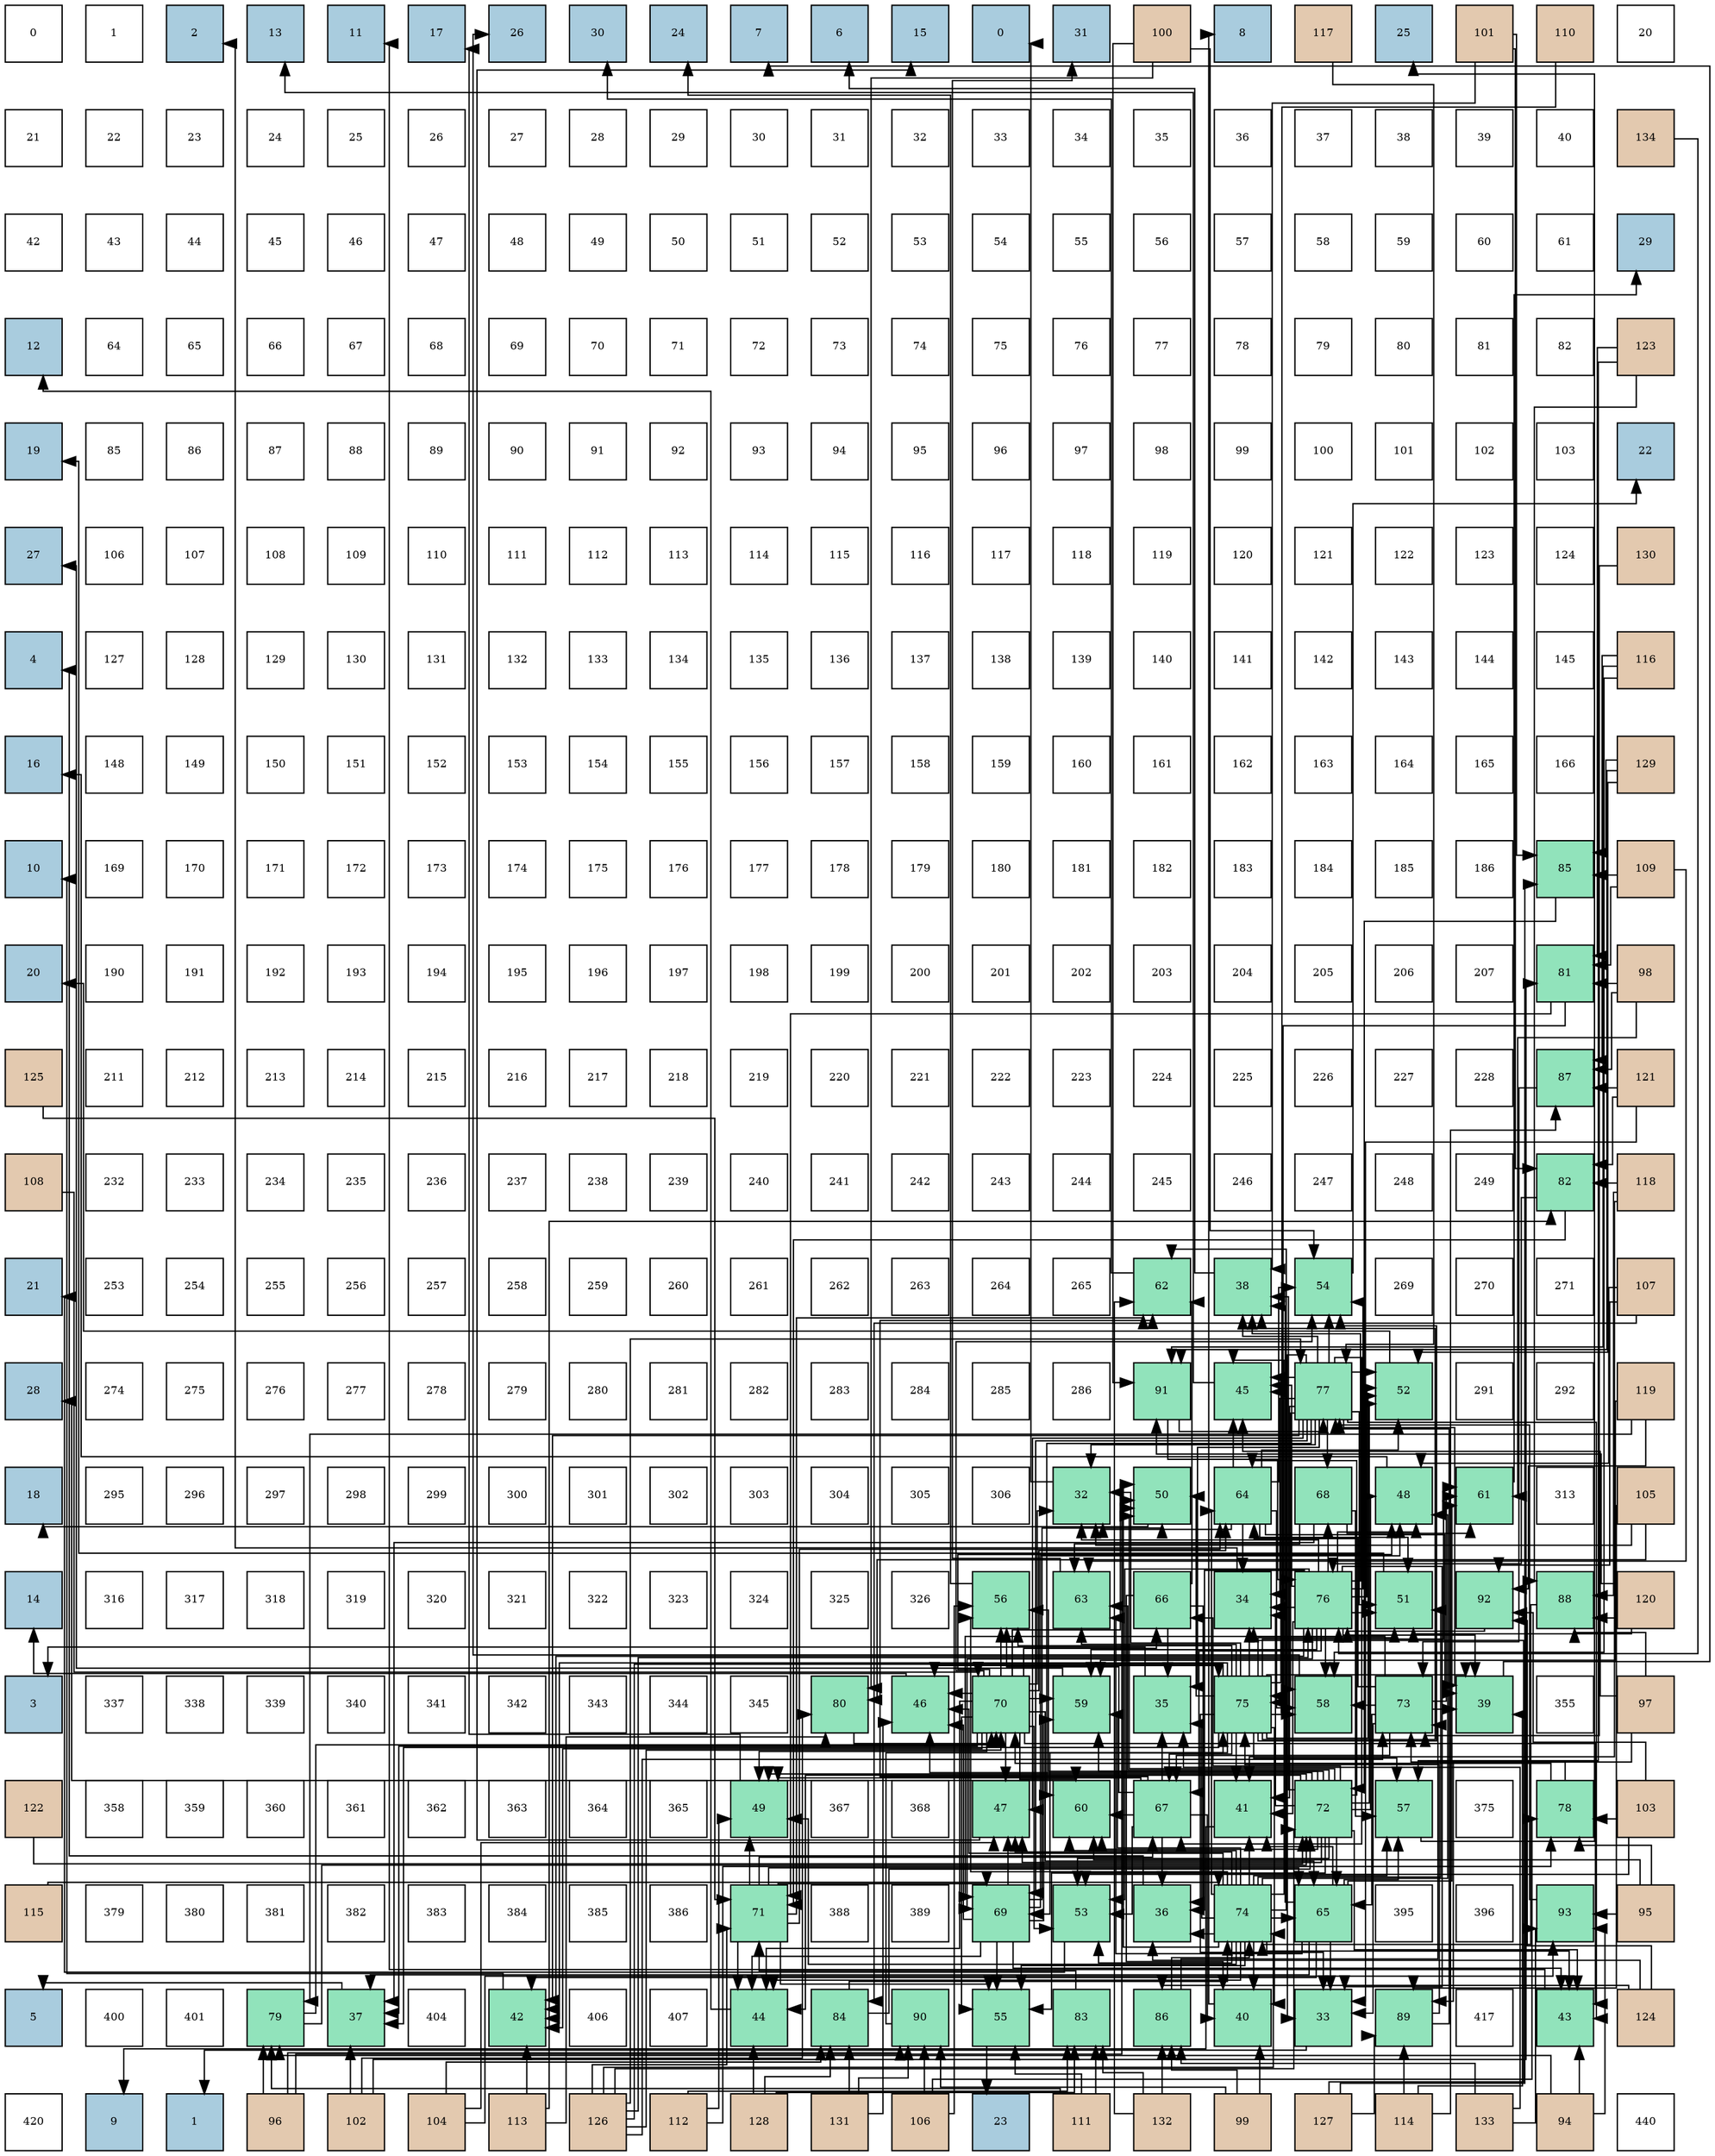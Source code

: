 digraph layout{
 rankdir=TB;
 splines=ortho;
 node [style=filled shape=square fixedsize=true width=0.6];
0[label="0", fontsize=8, fillcolor="#ffffff"];
1[label="1", fontsize=8, fillcolor="#ffffff"];
2[label="2", fontsize=8, fillcolor="#a9ccde"];
3[label="13", fontsize=8, fillcolor="#a9ccde"];
4[label="11", fontsize=8, fillcolor="#a9ccde"];
5[label="17", fontsize=8, fillcolor="#a9ccde"];
6[label="26", fontsize=8, fillcolor="#a9ccde"];
7[label="30", fontsize=8, fillcolor="#a9ccde"];
8[label="24", fontsize=8, fillcolor="#a9ccde"];
9[label="7", fontsize=8, fillcolor="#a9ccde"];
10[label="6", fontsize=8, fillcolor="#a9ccde"];
11[label="15", fontsize=8, fillcolor="#a9ccde"];
12[label="0", fontsize=8, fillcolor="#a9ccde"];
13[label="31", fontsize=8, fillcolor="#a9ccde"];
14[label="100", fontsize=8, fillcolor="#e3c9af"];
15[label="8", fontsize=8, fillcolor="#a9ccde"];
16[label="117", fontsize=8, fillcolor="#e3c9af"];
17[label="25", fontsize=8, fillcolor="#a9ccde"];
18[label="101", fontsize=8, fillcolor="#e3c9af"];
19[label="110", fontsize=8, fillcolor="#e3c9af"];
20[label="20", fontsize=8, fillcolor="#ffffff"];
21[label="21", fontsize=8, fillcolor="#ffffff"];
22[label="22", fontsize=8, fillcolor="#ffffff"];
23[label="23", fontsize=8, fillcolor="#ffffff"];
24[label="24", fontsize=8, fillcolor="#ffffff"];
25[label="25", fontsize=8, fillcolor="#ffffff"];
26[label="26", fontsize=8, fillcolor="#ffffff"];
27[label="27", fontsize=8, fillcolor="#ffffff"];
28[label="28", fontsize=8, fillcolor="#ffffff"];
29[label="29", fontsize=8, fillcolor="#ffffff"];
30[label="30", fontsize=8, fillcolor="#ffffff"];
31[label="31", fontsize=8, fillcolor="#ffffff"];
32[label="32", fontsize=8, fillcolor="#ffffff"];
33[label="33", fontsize=8, fillcolor="#ffffff"];
34[label="34", fontsize=8, fillcolor="#ffffff"];
35[label="35", fontsize=8, fillcolor="#ffffff"];
36[label="36", fontsize=8, fillcolor="#ffffff"];
37[label="37", fontsize=8, fillcolor="#ffffff"];
38[label="38", fontsize=8, fillcolor="#ffffff"];
39[label="39", fontsize=8, fillcolor="#ffffff"];
40[label="40", fontsize=8, fillcolor="#ffffff"];
41[label="134", fontsize=8, fillcolor="#e3c9af"];
42[label="42", fontsize=8, fillcolor="#ffffff"];
43[label="43", fontsize=8, fillcolor="#ffffff"];
44[label="44", fontsize=8, fillcolor="#ffffff"];
45[label="45", fontsize=8, fillcolor="#ffffff"];
46[label="46", fontsize=8, fillcolor="#ffffff"];
47[label="47", fontsize=8, fillcolor="#ffffff"];
48[label="48", fontsize=8, fillcolor="#ffffff"];
49[label="49", fontsize=8, fillcolor="#ffffff"];
50[label="50", fontsize=8, fillcolor="#ffffff"];
51[label="51", fontsize=8, fillcolor="#ffffff"];
52[label="52", fontsize=8, fillcolor="#ffffff"];
53[label="53", fontsize=8, fillcolor="#ffffff"];
54[label="54", fontsize=8, fillcolor="#ffffff"];
55[label="55", fontsize=8, fillcolor="#ffffff"];
56[label="56", fontsize=8, fillcolor="#ffffff"];
57[label="57", fontsize=8, fillcolor="#ffffff"];
58[label="58", fontsize=8, fillcolor="#ffffff"];
59[label="59", fontsize=8, fillcolor="#ffffff"];
60[label="60", fontsize=8, fillcolor="#ffffff"];
61[label="61", fontsize=8, fillcolor="#ffffff"];
62[label="29", fontsize=8, fillcolor="#a9ccde"];
63[label="12", fontsize=8, fillcolor="#a9ccde"];
64[label="64", fontsize=8, fillcolor="#ffffff"];
65[label="65", fontsize=8, fillcolor="#ffffff"];
66[label="66", fontsize=8, fillcolor="#ffffff"];
67[label="67", fontsize=8, fillcolor="#ffffff"];
68[label="68", fontsize=8, fillcolor="#ffffff"];
69[label="69", fontsize=8, fillcolor="#ffffff"];
70[label="70", fontsize=8, fillcolor="#ffffff"];
71[label="71", fontsize=8, fillcolor="#ffffff"];
72[label="72", fontsize=8, fillcolor="#ffffff"];
73[label="73", fontsize=8, fillcolor="#ffffff"];
74[label="74", fontsize=8, fillcolor="#ffffff"];
75[label="75", fontsize=8, fillcolor="#ffffff"];
76[label="76", fontsize=8, fillcolor="#ffffff"];
77[label="77", fontsize=8, fillcolor="#ffffff"];
78[label="78", fontsize=8, fillcolor="#ffffff"];
79[label="79", fontsize=8, fillcolor="#ffffff"];
80[label="80", fontsize=8, fillcolor="#ffffff"];
81[label="81", fontsize=8, fillcolor="#ffffff"];
82[label="82", fontsize=8, fillcolor="#ffffff"];
83[label="123", fontsize=8, fillcolor="#e3c9af"];
84[label="19", fontsize=8, fillcolor="#a9ccde"];
85[label="85", fontsize=8, fillcolor="#ffffff"];
86[label="86", fontsize=8, fillcolor="#ffffff"];
87[label="87", fontsize=8, fillcolor="#ffffff"];
88[label="88", fontsize=8, fillcolor="#ffffff"];
89[label="89", fontsize=8, fillcolor="#ffffff"];
90[label="90", fontsize=8, fillcolor="#ffffff"];
91[label="91", fontsize=8, fillcolor="#ffffff"];
92[label="92", fontsize=8, fillcolor="#ffffff"];
93[label="93", fontsize=8, fillcolor="#ffffff"];
94[label="94", fontsize=8, fillcolor="#ffffff"];
95[label="95", fontsize=8, fillcolor="#ffffff"];
96[label="96", fontsize=8, fillcolor="#ffffff"];
97[label="97", fontsize=8, fillcolor="#ffffff"];
98[label="98", fontsize=8, fillcolor="#ffffff"];
99[label="99", fontsize=8, fillcolor="#ffffff"];
100[label="100", fontsize=8, fillcolor="#ffffff"];
101[label="101", fontsize=8, fillcolor="#ffffff"];
102[label="102", fontsize=8, fillcolor="#ffffff"];
103[label="103", fontsize=8, fillcolor="#ffffff"];
104[label="22", fontsize=8, fillcolor="#a9ccde"];
105[label="27", fontsize=8, fillcolor="#a9ccde"];
106[label="106", fontsize=8, fillcolor="#ffffff"];
107[label="107", fontsize=8, fillcolor="#ffffff"];
108[label="108", fontsize=8, fillcolor="#ffffff"];
109[label="109", fontsize=8, fillcolor="#ffffff"];
110[label="110", fontsize=8, fillcolor="#ffffff"];
111[label="111", fontsize=8, fillcolor="#ffffff"];
112[label="112", fontsize=8, fillcolor="#ffffff"];
113[label="113", fontsize=8, fillcolor="#ffffff"];
114[label="114", fontsize=8, fillcolor="#ffffff"];
115[label="115", fontsize=8, fillcolor="#ffffff"];
116[label="116", fontsize=8, fillcolor="#ffffff"];
117[label="117", fontsize=8, fillcolor="#ffffff"];
118[label="118", fontsize=8, fillcolor="#ffffff"];
119[label="119", fontsize=8, fillcolor="#ffffff"];
120[label="120", fontsize=8, fillcolor="#ffffff"];
121[label="121", fontsize=8, fillcolor="#ffffff"];
122[label="122", fontsize=8, fillcolor="#ffffff"];
123[label="123", fontsize=8, fillcolor="#ffffff"];
124[label="124", fontsize=8, fillcolor="#ffffff"];
125[label="130", fontsize=8, fillcolor="#e3c9af"];
126[label="4", fontsize=8, fillcolor="#a9ccde"];
127[label="127", fontsize=8, fillcolor="#ffffff"];
128[label="128", fontsize=8, fillcolor="#ffffff"];
129[label="129", fontsize=8, fillcolor="#ffffff"];
130[label="130", fontsize=8, fillcolor="#ffffff"];
131[label="131", fontsize=8, fillcolor="#ffffff"];
132[label="132", fontsize=8, fillcolor="#ffffff"];
133[label="133", fontsize=8, fillcolor="#ffffff"];
134[label="134", fontsize=8, fillcolor="#ffffff"];
135[label="135", fontsize=8, fillcolor="#ffffff"];
136[label="136", fontsize=8, fillcolor="#ffffff"];
137[label="137", fontsize=8, fillcolor="#ffffff"];
138[label="138", fontsize=8, fillcolor="#ffffff"];
139[label="139", fontsize=8, fillcolor="#ffffff"];
140[label="140", fontsize=8, fillcolor="#ffffff"];
141[label="141", fontsize=8, fillcolor="#ffffff"];
142[label="142", fontsize=8, fillcolor="#ffffff"];
143[label="143", fontsize=8, fillcolor="#ffffff"];
144[label="144", fontsize=8, fillcolor="#ffffff"];
145[label="145", fontsize=8, fillcolor="#ffffff"];
146[label="116", fontsize=8, fillcolor="#e3c9af"];
147[label="16", fontsize=8, fillcolor="#a9ccde"];
148[label="148", fontsize=8, fillcolor="#ffffff"];
149[label="149", fontsize=8, fillcolor="#ffffff"];
150[label="150", fontsize=8, fillcolor="#ffffff"];
151[label="151", fontsize=8, fillcolor="#ffffff"];
152[label="152", fontsize=8, fillcolor="#ffffff"];
153[label="153", fontsize=8, fillcolor="#ffffff"];
154[label="154", fontsize=8, fillcolor="#ffffff"];
155[label="155", fontsize=8, fillcolor="#ffffff"];
156[label="156", fontsize=8, fillcolor="#ffffff"];
157[label="157", fontsize=8, fillcolor="#ffffff"];
158[label="158", fontsize=8, fillcolor="#ffffff"];
159[label="159", fontsize=8, fillcolor="#ffffff"];
160[label="160", fontsize=8, fillcolor="#ffffff"];
161[label="161", fontsize=8, fillcolor="#ffffff"];
162[label="162", fontsize=8, fillcolor="#ffffff"];
163[label="163", fontsize=8, fillcolor="#ffffff"];
164[label="164", fontsize=8, fillcolor="#ffffff"];
165[label="165", fontsize=8, fillcolor="#ffffff"];
166[label="166", fontsize=8, fillcolor="#ffffff"];
167[label="129", fontsize=8, fillcolor="#e3c9af"];
168[label="10", fontsize=8, fillcolor="#a9ccde"];
169[label="169", fontsize=8, fillcolor="#ffffff"];
170[label="170", fontsize=8, fillcolor="#ffffff"];
171[label="171", fontsize=8, fillcolor="#ffffff"];
172[label="172", fontsize=8, fillcolor="#ffffff"];
173[label="173", fontsize=8, fillcolor="#ffffff"];
174[label="174", fontsize=8, fillcolor="#ffffff"];
175[label="175", fontsize=8, fillcolor="#ffffff"];
176[label="176", fontsize=8, fillcolor="#ffffff"];
177[label="177", fontsize=8, fillcolor="#ffffff"];
178[label="178", fontsize=8, fillcolor="#ffffff"];
179[label="179", fontsize=8, fillcolor="#ffffff"];
180[label="180", fontsize=8, fillcolor="#ffffff"];
181[label="181", fontsize=8, fillcolor="#ffffff"];
182[label="182", fontsize=8, fillcolor="#ffffff"];
183[label="183", fontsize=8, fillcolor="#ffffff"];
184[label="184", fontsize=8, fillcolor="#ffffff"];
185[label="185", fontsize=8, fillcolor="#ffffff"];
186[label="186", fontsize=8, fillcolor="#ffffff"];
187[label="85", fontsize=8, fillcolor="#91e3bb"];
188[label="109", fontsize=8, fillcolor="#e3c9af"];
189[label="20", fontsize=8, fillcolor="#a9ccde"];
190[label="190", fontsize=8, fillcolor="#ffffff"];
191[label="191", fontsize=8, fillcolor="#ffffff"];
192[label="192", fontsize=8, fillcolor="#ffffff"];
193[label="193", fontsize=8, fillcolor="#ffffff"];
194[label="194", fontsize=8, fillcolor="#ffffff"];
195[label="195", fontsize=8, fillcolor="#ffffff"];
196[label="196", fontsize=8, fillcolor="#ffffff"];
197[label="197", fontsize=8, fillcolor="#ffffff"];
198[label="198", fontsize=8, fillcolor="#ffffff"];
199[label="199", fontsize=8, fillcolor="#ffffff"];
200[label="200", fontsize=8, fillcolor="#ffffff"];
201[label="201", fontsize=8, fillcolor="#ffffff"];
202[label="202", fontsize=8, fillcolor="#ffffff"];
203[label="203", fontsize=8, fillcolor="#ffffff"];
204[label="204", fontsize=8, fillcolor="#ffffff"];
205[label="205", fontsize=8, fillcolor="#ffffff"];
206[label="206", fontsize=8, fillcolor="#ffffff"];
207[label="207", fontsize=8, fillcolor="#ffffff"];
208[label="81", fontsize=8, fillcolor="#91e3bb"];
209[label="98", fontsize=8, fillcolor="#e3c9af"];
210[label="125", fontsize=8, fillcolor="#e3c9af"];
211[label="211", fontsize=8, fillcolor="#ffffff"];
212[label="212", fontsize=8, fillcolor="#ffffff"];
213[label="213", fontsize=8, fillcolor="#ffffff"];
214[label="214", fontsize=8, fillcolor="#ffffff"];
215[label="215", fontsize=8, fillcolor="#ffffff"];
216[label="216", fontsize=8, fillcolor="#ffffff"];
217[label="217", fontsize=8, fillcolor="#ffffff"];
218[label="218", fontsize=8, fillcolor="#ffffff"];
219[label="219", fontsize=8, fillcolor="#ffffff"];
220[label="220", fontsize=8, fillcolor="#ffffff"];
221[label="221", fontsize=8, fillcolor="#ffffff"];
222[label="222", fontsize=8, fillcolor="#ffffff"];
223[label="223", fontsize=8, fillcolor="#ffffff"];
224[label="224", fontsize=8, fillcolor="#ffffff"];
225[label="225", fontsize=8, fillcolor="#ffffff"];
226[label="226", fontsize=8, fillcolor="#ffffff"];
227[label="227", fontsize=8, fillcolor="#ffffff"];
228[label="228", fontsize=8, fillcolor="#ffffff"];
229[label="87", fontsize=8, fillcolor="#91e3bb"];
230[label="121", fontsize=8, fillcolor="#e3c9af"];
231[label="108", fontsize=8, fillcolor="#e3c9af"];
232[label="232", fontsize=8, fillcolor="#ffffff"];
233[label="233", fontsize=8, fillcolor="#ffffff"];
234[label="234", fontsize=8, fillcolor="#ffffff"];
235[label="235", fontsize=8, fillcolor="#ffffff"];
236[label="236", fontsize=8, fillcolor="#ffffff"];
237[label="237", fontsize=8, fillcolor="#ffffff"];
238[label="238", fontsize=8, fillcolor="#ffffff"];
239[label="239", fontsize=8, fillcolor="#ffffff"];
240[label="240", fontsize=8, fillcolor="#ffffff"];
241[label="241", fontsize=8, fillcolor="#ffffff"];
242[label="242", fontsize=8, fillcolor="#ffffff"];
243[label="243", fontsize=8, fillcolor="#ffffff"];
244[label="244", fontsize=8, fillcolor="#ffffff"];
245[label="245", fontsize=8, fillcolor="#ffffff"];
246[label="246", fontsize=8, fillcolor="#ffffff"];
247[label="247", fontsize=8, fillcolor="#ffffff"];
248[label="248", fontsize=8, fillcolor="#ffffff"];
249[label="249", fontsize=8, fillcolor="#ffffff"];
250[label="82", fontsize=8, fillcolor="#91e3bb"];
251[label="118", fontsize=8, fillcolor="#e3c9af"];
252[label="21", fontsize=8, fillcolor="#a9ccde"];
253[label="253", fontsize=8, fillcolor="#ffffff"];
254[label="254", fontsize=8, fillcolor="#ffffff"];
255[label="255", fontsize=8, fillcolor="#ffffff"];
256[label="256", fontsize=8, fillcolor="#ffffff"];
257[label="257", fontsize=8, fillcolor="#ffffff"];
258[label="258", fontsize=8, fillcolor="#ffffff"];
259[label="259", fontsize=8, fillcolor="#ffffff"];
260[label="260", fontsize=8, fillcolor="#ffffff"];
261[label="261", fontsize=8, fillcolor="#ffffff"];
262[label="262", fontsize=8, fillcolor="#ffffff"];
263[label="263", fontsize=8, fillcolor="#ffffff"];
264[label="264", fontsize=8, fillcolor="#ffffff"];
265[label="265", fontsize=8, fillcolor="#ffffff"];
266[label="62", fontsize=8, fillcolor="#91e3bb"];
267[label="38", fontsize=8, fillcolor="#91e3bb"];
268[label="54", fontsize=8, fillcolor="#91e3bb"];
269[label="269", fontsize=8, fillcolor="#ffffff"];
270[label="270", fontsize=8, fillcolor="#ffffff"];
271[label="271", fontsize=8, fillcolor="#ffffff"];
272[label="107", fontsize=8, fillcolor="#e3c9af"];
273[label="28", fontsize=8, fillcolor="#a9ccde"];
274[label="274", fontsize=8, fillcolor="#ffffff"];
275[label="275", fontsize=8, fillcolor="#ffffff"];
276[label="276", fontsize=8, fillcolor="#ffffff"];
277[label="277", fontsize=8, fillcolor="#ffffff"];
278[label="278", fontsize=8, fillcolor="#ffffff"];
279[label="279", fontsize=8, fillcolor="#ffffff"];
280[label="280", fontsize=8, fillcolor="#ffffff"];
281[label="281", fontsize=8, fillcolor="#ffffff"];
282[label="282", fontsize=8, fillcolor="#ffffff"];
283[label="283", fontsize=8, fillcolor="#ffffff"];
284[label="284", fontsize=8, fillcolor="#ffffff"];
285[label="285", fontsize=8, fillcolor="#ffffff"];
286[label="286", fontsize=8, fillcolor="#ffffff"];
287[label="91", fontsize=8, fillcolor="#91e3bb"];
288[label="45", fontsize=8, fillcolor="#91e3bb"];
289[label="77", fontsize=8, fillcolor="#91e3bb"];
290[label="52", fontsize=8, fillcolor="#91e3bb"];
291[label="291", fontsize=8, fillcolor="#ffffff"];
292[label="292", fontsize=8, fillcolor="#ffffff"];
293[label="119", fontsize=8, fillcolor="#e3c9af"];
294[label="18", fontsize=8, fillcolor="#a9ccde"];
295[label="295", fontsize=8, fillcolor="#ffffff"];
296[label="296", fontsize=8, fillcolor="#ffffff"];
297[label="297", fontsize=8, fillcolor="#ffffff"];
298[label="298", fontsize=8, fillcolor="#ffffff"];
299[label="299", fontsize=8, fillcolor="#ffffff"];
300[label="300", fontsize=8, fillcolor="#ffffff"];
301[label="301", fontsize=8, fillcolor="#ffffff"];
302[label="302", fontsize=8, fillcolor="#ffffff"];
303[label="303", fontsize=8, fillcolor="#ffffff"];
304[label="304", fontsize=8, fillcolor="#ffffff"];
305[label="305", fontsize=8, fillcolor="#ffffff"];
306[label="306", fontsize=8, fillcolor="#ffffff"];
307[label="32", fontsize=8, fillcolor="#91e3bb"];
308[label="50", fontsize=8, fillcolor="#91e3bb"];
309[label="64", fontsize=8, fillcolor="#91e3bb"];
310[label="68", fontsize=8, fillcolor="#91e3bb"];
311[label="48", fontsize=8, fillcolor="#91e3bb"];
312[label="61", fontsize=8, fillcolor="#91e3bb"];
313[label="313", fontsize=8, fillcolor="#ffffff"];
314[label="105", fontsize=8, fillcolor="#e3c9af"];
315[label="14", fontsize=8, fillcolor="#a9ccde"];
316[label="316", fontsize=8, fillcolor="#ffffff"];
317[label="317", fontsize=8, fillcolor="#ffffff"];
318[label="318", fontsize=8, fillcolor="#ffffff"];
319[label="319", fontsize=8, fillcolor="#ffffff"];
320[label="320", fontsize=8, fillcolor="#ffffff"];
321[label="321", fontsize=8, fillcolor="#ffffff"];
322[label="322", fontsize=8, fillcolor="#ffffff"];
323[label="323", fontsize=8, fillcolor="#ffffff"];
324[label="324", fontsize=8, fillcolor="#ffffff"];
325[label="325", fontsize=8, fillcolor="#ffffff"];
326[label="326", fontsize=8, fillcolor="#ffffff"];
327[label="56", fontsize=8, fillcolor="#91e3bb"];
328[label="63", fontsize=8, fillcolor="#91e3bb"];
329[label="66", fontsize=8, fillcolor="#91e3bb"];
330[label="34", fontsize=8, fillcolor="#91e3bb"];
331[label="76", fontsize=8, fillcolor="#91e3bb"];
332[label="51", fontsize=8, fillcolor="#91e3bb"];
333[label="92", fontsize=8, fillcolor="#91e3bb"];
334[label="88", fontsize=8, fillcolor="#91e3bb"];
335[label="120", fontsize=8, fillcolor="#e3c9af"];
336[label="3", fontsize=8, fillcolor="#a9ccde"];
337[label="337", fontsize=8, fillcolor="#ffffff"];
338[label="338", fontsize=8, fillcolor="#ffffff"];
339[label="339", fontsize=8, fillcolor="#ffffff"];
340[label="340", fontsize=8, fillcolor="#ffffff"];
341[label="341", fontsize=8, fillcolor="#ffffff"];
342[label="342", fontsize=8, fillcolor="#ffffff"];
343[label="343", fontsize=8, fillcolor="#ffffff"];
344[label="344", fontsize=8, fillcolor="#ffffff"];
345[label="345", fontsize=8, fillcolor="#ffffff"];
346[label="80", fontsize=8, fillcolor="#91e3bb"];
347[label="46", fontsize=8, fillcolor="#91e3bb"];
348[label="70", fontsize=8, fillcolor="#91e3bb"];
349[label="59", fontsize=8, fillcolor="#91e3bb"];
350[label="35", fontsize=8, fillcolor="#91e3bb"];
351[label="75", fontsize=8, fillcolor="#91e3bb"];
352[label="58", fontsize=8, fillcolor="#91e3bb"];
353[label="73", fontsize=8, fillcolor="#91e3bb"];
354[label="39", fontsize=8, fillcolor="#91e3bb"];
355[label="355", fontsize=8, fillcolor="#ffffff"];
356[label="97", fontsize=8, fillcolor="#e3c9af"];
357[label="122", fontsize=8, fillcolor="#e3c9af"];
358[label="358", fontsize=8, fillcolor="#ffffff"];
359[label="359", fontsize=8, fillcolor="#ffffff"];
360[label="360", fontsize=8, fillcolor="#ffffff"];
361[label="361", fontsize=8, fillcolor="#ffffff"];
362[label="362", fontsize=8, fillcolor="#ffffff"];
363[label="363", fontsize=8, fillcolor="#ffffff"];
364[label="364", fontsize=8, fillcolor="#ffffff"];
365[label="365", fontsize=8, fillcolor="#ffffff"];
366[label="49", fontsize=8, fillcolor="#91e3bb"];
367[label="367", fontsize=8, fillcolor="#ffffff"];
368[label="368", fontsize=8, fillcolor="#ffffff"];
369[label="47", fontsize=8, fillcolor="#91e3bb"];
370[label="60", fontsize=8, fillcolor="#91e3bb"];
371[label="67", fontsize=8, fillcolor="#91e3bb"];
372[label="41", fontsize=8, fillcolor="#91e3bb"];
373[label="72", fontsize=8, fillcolor="#91e3bb"];
374[label="57", fontsize=8, fillcolor="#91e3bb"];
375[label="375", fontsize=8, fillcolor="#ffffff"];
376[label="78", fontsize=8, fillcolor="#91e3bb"];
377[label="103", fontsize=8, fillcolor="#e3c9af"];
378[label="115", fontsize=8, fillcolor="#e3c9af"];
379[label="379", fontsize=8, fillcolor="#ffffff"];
380[label="380", fontsize=8, fillcolor="#ffffff"];
381[label="381", fontsize=8, fillcolor="#ffffff"];
382[label="382", fontsize=8, fillcolor="#ffffff"];
383[label="383", fontsize=8, fillcolor="#ffffff"];
384[label="384", fontsize=8, fillcolor="#ffffff"];
385[label="385", fontsize=8, fillcolor="#ffffff"];
386[label="386", fontsize=8, fillcolor="#ffffff"];
387[label="71", fontsize=8, fillcolor="#91e3bb"];
388[label="388", fontsize=8, fillcolor="#ffffff"];
389[label="389", fontsize=8, fillcolor="#ffffff"];
390[label="69", fontsize=8, fillcolor="#91e3bb"];
391[label="53", fontsize=8, fillcolor="#91e3bb"];
392[label="36", fontsize=8, fillcolor="#91e3bb"];
393[label="74", fontsize=8, fillcolor="#91e3bb"];
394[label="65", fontsize=8, fillcolor="#91e3bb"];
395[label="395", fontsize=8, fillcolor="#ffffff"];
396[label="396", fontsize=8, fillcolor="#ffffff"];
397[label="93", fontsize=8, fillcolor="#91e3bb"];
398[label="95", fontsize=8, fillcolor="#e3c9af"];
399[label="5", fontsize=8, fillcolor="#a9ccde"];
400[label="400", fontsize=8, fillcolor="#ffffff"];
401[label="401", fontsize=8, fillcolor="#ffffff"];
402[label="79", fontsize=8, fillcolor="#91e3bb"];
403[label="37", fontsize=8, fillcolor="#91e3bb"];
404[label="404", fontsize=8, fillcolor="#ffffff"];
405[label="42", fontsize=8, fillcolor="#91e3bb"];
406[label="406", fontsize=8, fillcolor="#ffffff"];
407[label="407", fontsize=8, fillcolor="#ffffff"];
408[label="44", fontsize=8, fillcolor="#91e3bb"];
409[label="84", fontsize=8, fillcolor="#91e3bb"];
410[label="90", fontsize=8, fillcolor="#91e3bb"];
411[label="55", fontsize=8, fillcolor="#91e3bb"];
412[label="83", fontsize=8, fillcolor="#91e3bb"];
413[label="86", fontsize=8, fillcolor="#91e3bb"];
414[label="40", fontsize=8, fillcolor="#91e3bb"];
415[label="33", fontsize=8, fillcolor="#91e3bb"];
416[label="89", fontsize=8, fillcolor="#91e3bb"];
417[label="417", fontsize=8, fillcolor="#ffffff"];
418[label="43", fontsize=8, fillcolor="#91e3bb"];
419[label="124", fontsize=8, fillcolor="#e3c9af"];
420[label="420", fontsize=8, fillcolor="#ffffff"];
421[label="9", fontsize=8, fillcolor="#a9ccde"];
422[label="1", fontsize=8, fillcolor="#a9ccde"];
423[label="96", fontsize=8, fillcolor="#e3c9af"];
424[label="102", fontsize=8, fillcolor="#e3c9af"];
425[label="104", fontsize=8, fillcolor="#e3c9af"];
426[label="113", fontsize=8, fillcolor="#e3c9af"];
427[label="126", fontsize=8, fillcolor="#e3c9af"];
428[label="112", fontsize=8, fillcolor="#e3c9af"];
429[label="128", fontsize=8, fillcolor="#e3c9af"];
430[label="131", fontsize=8, fillcolor="#e3c9af"];
431[label="106", fontsize=8, fillcolor="#e3c9af"];
432[label="23", fontsize=8, fillcolor="#a9ccde"];
433[label="111", fontsize=8, fillcolor="#e3c9af"];
434[label="132", fontsize=8, fillcolor="#e3c9af"];
435[label="99", fontsize=8, fillcolor="#e3c9af"];
436[label="127", fontsize=8, fillcolor="#e3c9af"];
437[label="114", fontsize=8, fillcolor="#e3c9af"];
438[label="133", fontsize=8, fillcolor="#e3c9af"];
439[label="94", fontsize=8, fillcolor="#e3c9af"];
440[label="440", fontsize=8, fillcolor="#ffffff"];
edge [constraint=false, style=vis];307 -> 12;
415 -> 422;
330 -> 2;
350 -> 336;
392 -> 126;
403 -> 399;
267 -> 10;
354 -> 9;
414 -> 15;
372 -> 421;
405 -> 168;
418 -> 4;
408 -> 63;
288 -> 3;
347 -> 315;
369 -> 11;
311 -> 147;
366 -> 5;
308 -> 294;
332 -> 84;
290 -> 189;
391 -> 252;
268 -> 104;
411 -> 432;
327 -> 8;
374 -> 17;
352 -> 6;
349 -> 105;
370 -> 273;
312 -> 62;
266 -> 7;
328 -> 13;
309 -> 307;
309 -> 330;
309 -> 354;
309 -> 288;
309 -> 332;
309 -> 290;
309 -> 268;
309 -> 352;
394 -> 415;
394 -> 403;
394 -> 267;
394 -> 372;
394 -> 405;
394 -> 374;
394 -> 312;
394 -> 328;
329 -> 350;
329 -> 392;
329 -> 414;
329 -> 266;
371 -> 350;
371 -> 392;
371 -> 414;
371 -> 366;
371 -> 391;
371 -> 327;
371 -> 370;
371 -> 266;
310 -> 403;
310 -> 374;
310 -> 312;
310 -> 328;
390 -> 418;
390 -> 408;
390 -> 347;
390 -> 369;
390 -> 311;
390 -> 308;
390 -> 411;
390 -> 349;
348 -> 307;
348 -> 403;
348 -> 405;
348 -> 418;
348 -> 408;
348 -> 347;
348 -> 369;
348 -> 311;
348 -> 366;
348 -> 308;
348 -> 391;
348 -> 268;
348 -> 411;
348 -> 327;
348 -> 349;
348 -> 370;
348 -> 309;
348 -> 394;
348 -> 329;
387 -> 408;
387 -> 366;
387 -> 411;
387 -> 266;
387 -> 309;
387 -> 394;
387 -> 371;
387 -> 390;
373 -> 330;
373 -> 267;
373 -> 418;
373 -> 408;
373 -> 347;
373 -> 369;
373 -> 311;
373 -> 366;
373 -> 308;
373 -> 290;
373 -> 391;
373 -> 411;
373 -> 327;
373 -> 349;
373 -> 370;
373 -> 328;
373 -> 309;
373 -> 394;
373 -> 329;
353 -> 415;
353 -> 354;
353 -> 352;
353 -> 312;
353 -> 309;
353 -> 394;
353 -> 371;
353 -> 390;
393 -> 350;
393 -> 392;
393 -> 414;
393 -> 372;
393 -> 418;
393 -> 408;
393 -> 288;
393 -> 347;
393 -> 369;
393 -> 311;
393 -> 366;
393 -> 308;
393 -> 332;
393 -> 391;
393 -> 411;
393 -> 327;
393 -> 374;
393 -> 349;
393 -> 370;
393 -> 266;
393 -> 309;
393 -> 394;
351 -> 307;
351 -> 415;
351 -> 330;
351 -> 403;
351 -> 267;
351 -> 354;
351 -> 414;
351 -> 372;
351 -> 405;
351 -> 288;
351 -> 347;
351 -> 308;
351 -> 332;
351 -> 290;
351 -> 268;
351 -> 327;
351 -> 374;
351 -> 352;
351 -> 312;
351 -> 328;
351 -> 371;
351 -> 390;
331 -> 307;
331 -> 415;
331 -> 330;
331 -> 392;
331 -> 267;
331 -> 354;
331 -> 372;
331 -> 405;
331 -> 288;
331 -> 311;
331 -> 332;
331 -> 290;
331 -> 391;
331 -> 268;
331 -> 352;
331 -> 349;
331 -> 371;
331 -> 310;
331 -> 390;
289 -> 307;
289 -> 415;
289 -> 330;
289 -> 350;
289 -> 267;
289 -> 354;
289 -> 372;
289 -> 405;
289 -> 418;
289 -> 288;
289 -> 369;
289 -> 332;
289 -> 290;
289 -> 268;
289 -> 352;
289 -> 370;
289 -> 371;
289 -> 310;
289 -> 390;
376 -> 348;
376 -> 353;
402 -> 348;
402 -> 373;
346 -> 348;
208 -> 387;
208 -> 351;
250 -> 387;
250 -> 331;
412 -> 387;
409 -> 373;
409 -> 393;
187 -> 373;
413 -> 353;
413 -> 393;
229 -> 353;
334 -> 393;
416 -> 351;
416 -> 289;
410 -> 351;
287 -> 331;
287 -> 289;
333 -> 331;
397 -> 289;
439 -> 418;
439 -> 402;
439 -> 397;
398 -> 370;
398 -> 376;
398 -> 397;
423 -> 308;
423 -> 402;
423 -> 410;
356 -> 288;
356 -> 334;
356 -> 416;
209 -> 312;
209 -> 208;
209 -> 229;
435 -> 414;
435 -> 413;
435 -> 410;
14 -> 268;
14 -> 346;
14 -> 287;
18 -> 267;
18 -> 250;
18 -> 187;
424 -> 403;
424 -> 346;
424 -> 208;
377 -> 391;
377 -> 376;
377 -> 333;
425 -> 369;
425 -> 409;
425 -> 397;
314 -> 307;
314 -> 346;
314 -> 416;
431 -> 327;
431 -> 376;
431 -> 410;
272 -> 311;
272 -> 409;
272 -> 333;
231 -> 348;
188 -> 328;
188 -> 208;
188 -> 187;
19 -> 351;
433 -> 411;
433 -> 402;
433 -> 412;
428 -> 366;
428 -> 376;
428 -> 412;
426 -> 405;
426 -> 346;
426 -> 250;
437 -> 354;
437 -> 229;
437 -> 416;
378 -> 393;
146 -> 352;
146 -> 229;
146 -> 287;
16 -> 289;
251 -> 372;
251 -> 250;
251 -> 334;
293 -> 349;
293 -> 402;
293 -> 333;
335 -> 332;
335 -> 334;
335 -> 287;
230 -> 415;
230 -> 250;
230 -> 229;
357 -> 373;
83 -> 374;
83 -> 208;
83 -> 334;
419 -> 392;
419 -> 413;
419 -> 333;
210 -> 387;
427 -> 348;
427 -> 387;
427 -> 373;
427 -> 353;
427 -> 393;
427 -> 351;
427 -> 331;
427 -> 289;
436 -> 330;
436 -> 187;
436 -> 416;
429 -> 408;
429 -> 412;
429 -> 409;
167 -> 290;
167 -> 187;
167 -> 287;
125 -> 353;
430 -> 347;
430 -> 409;
430 -> 410;
434 -> 266;
434 -> 412;
434 -> 413;
438 -> 350;
438 -> 413;
438 -> 397;
41 -> 331;
edge [constraint=true, style=invis];
0 -> 21 -> 42 -> 63 -> 84 -> 105 -> 126 -> 147 -> 168 -> 189 -> 210 -> 231 -> 252 -> 273 -> 294 -> 315 -> 336 -> 357 -> 378 -> 399 -> 420;
1 -> 22 -> 43 -> 64 -> 85 -> 106 -> 127 -> 148 -> 169 -> 190 -> 211 -> 232 -> 253 -> 274 -> 295 -> 316 -> 337 -> 358 -> 379 -> 400 -> 421;
2 -> 23 -> 44 -> 65 -> 86 -> 107 -> 128 -> 149 -> 170 -> 191 -> 212 -> 233 -> 254 -> 275 -> 296 -> 317 -> 338 -> 359 -> 380 -> 401 -> 422;
3 -> 24 -> 45 -> 66 -> 87 -> 108 -> 129 -> 150 -> 171 -> 192 -> 213 -> 234 -> 255 -> 276 -> 297 -> 318 -> 339 -> 360 -> 381 -> 402 -> 423;
4 -> 25 -> 46 -> 67 -> 88 -> 109 -> 130 -> 151 -> 172 -> 193 -> 214 -> 235 -> 256 -> 277 -> 298 -> 319 -> 340 -> 361 -> 382 -> 403 -> 424;
5 -> 26 -> 47 -> 68 -> 89 -> 110 -> 131 -> 152 -> 173 -> 194 -> 215 -> 236 -> 257 -> 278 -> 299 -> 320 -> 341 -> 362 -> 383 -> 404 -> 425;
6 -> 27 -> 48 -> 69 -> 90 -> 111 -> 132 -> 153 -> 174 -> 195 -> 216 -> 237 -> 258 -> 279 -> 300 -> 321 -> 342 -> 363 -> 384 -> 405 -> 426;
7 -> 28 -> 49 -> 70 -> 91 -> 112 -> 133 -> 154 -> 175 -> 196 -> 217 -> 238 -> 259 -> 280 -> 301 -> 322 -> 343 -> 364 -> 385 -> 406 -> 427;
8 -> 29 -> 50 -> 71 -> 92 -> 113 -> 134 -> 155 -> 176 -> 197 -> 218 -> 239 -> 260 -> 281 -> 302 -> 323 -> 344 -> 365 -> 386 -> 407 -> 428;
9 -> 30 -> 51 -> 72 -> 93 -> 114 -> 135 -> 156 -> 177 -> 198 -> 219 -> 240 -> 261 -> 282 -> 303 -> 324 -> 345 -> 366 -> 387 -> 408 -> 429;
10 -> 31 -> 52 -> 73 -> 94 -> 115 -> 136 -> 157 -> 178 -> 199 -> 220 -> 241 -> 262 -> 283 -> 304 -> 325 -> 346 -> 367 -> 388 -> 409 -> 430;
11 -> 32 -> 53 -> 74 -> 95 -> 116 -> 137 -> 158 -> 179 -> 200 -> 221 -> 242 -> 263 -> 284 -> 305 -> 326 -> 347 -> 368 -> 389 -> 410 -> 431;
12 -> 33 -> 54 -> 75 -> 96 -> 117 -> 138 -> 159 -> 180 -> 201 -> 222 -> 243 -> 264 -> 285 -> 306 -> 327 -> 348 -> 369 -> 390 -> 411 -> 432;
13 -> 34 -> 55 -> 76 -> 97 -> 118 -> 139 -> 160 -> 181 -> 202 -> 223 -> 244 -> 265 -> 286 -> 307 -> 328 -> 349 -> 370 -> 391 -> 412 -> 433;
14 -> 35 -> 56 -> 77 -> 98 -> 119 -> 140 -> 161 -> 182 -> 203 -> 224 -> 245 -> 266 -> 287 -> 308 -> 329 -> 350 -> 371 -> 392 -> 413 -> 434;
15 -> 36 -> 57 -> 78 -> 99 -> 120 -> 141 -> 162 -> 183 -> 204 -> 225 -> 246 -> 267 -> 288 -> 309 -> 330 -> 351 -> 372 -> 393 -> 414 -> 435;
16 -> 37 -> 58 -> 79 -> 100 -> 121 -> 142 -> 163 -> 184 -> 205 -> 226 -> 247 -> 268 -> 289 -> 310 -> 331 -> 352 -> 373 -> 394 -> 415 -> 436;
17 -> 38 -> 59 -> 80 -> 101 -> 122 -> 143 -> 164 -> 185 -> 206 -> 227 -> 248 -> 269 -> 290 -> 311 -> 332 -> 353 -> 374 -> 395 -> 416 -> 437;
18 -> 39 -> 60 -> 81 -> 102 -> 123 -> 144 -> 165 -> 186 -> 207 -> 228 -> 249 -> 270 -> 291 -> 312 -> 333 -> 354 -> 375 -> 396 -> 417 -> 438;
19 -> 40 -> 61 -> 82 -> 103 -> 124 -> 145 -> 166 -> 187 -> 208 -> 229 -> 250 -> 271 -> 292 -> 313 -> 334 -> 355 -> 376 -> 397 -> 418 -> 439;
20 -> 41 -> 62 -> 83 -> 104 -> 125 -> 146 -> 167 -> 188 -> 209 -> 230 -> 251 -> 272 -> 293 -> 314 -> 335 -> 356 -> 377 -> 398 -> 419 -> 440;
rank = same {0 -> 1 -> 2 -> 3 -> 4 -> 5 -> 6 -> 7 -> 8 -> 9 -> 10 -> 11 -> 12 -> 13 -> 14 -> 15 -> 16 -> 17 -> 18 -> 19 -> 20};
rank = same {21 -> 22 -> 23 -> 24 -> 25 -> 26 -> 27 -> 28 -> 29 -> 30 -> 31 -> 32 -> 33 -> 34 -> 35 -> 36 -> 37 -> 38 -> 39 -> 40 -> 41};
rank = same {42 -> 43 -> 44 -> 45 -> 46 -> 47 -> 48 -> 49 -> 50 -> 51 -> 52 -> 53 -> 54 -> 55 -> 56 -> 57 -> 58 -> 59 -> 60 -> 61 -> 62};
rank = same {63 -> 64 -> 65 -> 66 -> 67 -> 68 -> 69 -> 70 -> 71 -> 72 -> 73 -> 74 -> 75 -> 76 -> 77 -> 78 -> 79 -> 80 -> 81 -> 82 -> 83};
rank = same {84 -> 85 -> 86 -> 87 -> 88 -> 89 -> 90 -> 91 -> 92 -> 93 -> 94 -> 95 -> 96 -> 97 -> 98 -> 99 -> 100 -> 101 -> 102 -> 103 -> 104};
rank = same {105 -> 106 -> 107 -> 108 -> 109 -> 110 -> 111 -> 112 -> 113 -> 114 -> 115 -> 116 -> 117 -> 118 -> 119 -> 120 -> 121 -> 122 -> 123 -> 124 -> 125};
rank = same {126 -> 127 -> 128 -> 129 -> 130 -> 131 -> 132 -> 133 -> 134 -> 135 -> 136 -> 137 -> 138 -> 139 -> 140 -> 141 -> 142 -> 143 -> 144 -> 145 -> 146};
rank = same {147 -> 148 -> 149 -> 150 -> 151 -> 152 -> 153 -> 154 -> 155 -> 156 -> 157 -> 158 -> 159 -> 160 -> 161 -> 162 -> 163 -> 164 -> 165 -> 166 -> 167};
rank = same {168 -> 169 -> 170 -> 171 -> 172 -> 173 -> 174 -> 175 -> 176 -> 177 -> 178 -> 179 -> 180 -> 181 -> 182 -> 183 -> 184 -> 185 -> 186 -> 187 -> 188};
rank = same {189 -> 190 -> 191 -> 192 -> 193 -> 194 -> 195 -> 196 -> 197 -> 198 -> 199 -> 200 -> 201 -> 202 -> 203 -> 204 -> 205 -> 206 -> 207 -> 208 -> 209};
rank = same {210 -> 211 -> 212 -> 213 -> 214 -> 215 -> 216 -> 217 -> 218 -> 219 -> 220 -> 221 -> 222 -> 223 -> 224 -> 225 -> 226 -> 227 -> 228 -> 229 -> 230};
rank = same {231 -> 232 -> 233 -> 234 -> 235 -> 236 -> 237 -> 238 -> 239 -> 240 -> 241 -> 242 -> 243 -> 244 -> 245 -> 246 -> 247 -> 248 -> 249 -> 250 -> 251};
rank = same {252 -> 253 -> 254 -> 255 -> 256 -> 257 -> 258 -> 259 -> 260 -> 261 -> 262 -> 263 -> 264 -> 265 -> 266 -> 267 -> 268 -> 269 -> 270 -> 271 -> 272};
rank = same {273 -> 274 -> 275 -> 276 -> 277 -> 278 -> 279 -> 280 -> 281 -> 282 -> 283 -> 284 -> 285 -> 286 -> 287 -> 288 -> 289 -> 290 -> 291 -> 292 -> 293};
rank = same {294 -> 295 -> 296 -> 297 -> 298 -> 299 -> 300 -> 301 -> 302 -> 303 -> 304 -> 305 -> 306 -> 307 -> 308 -> 309 -> 310 -> 311 -> 312 -> 313 -> 314};
rank = same {315 -> 316 -> 317 -> 318 -> 319 -> 320 -> 321 -> 322 -> 323 -> 324 -> 325 -> 326 -> 327 -> 328 -> 329 -> 330 -> 331 -> 332 -> 333 -> 334 -> 335};
rank = same {336 -> 337 -> 338 -> 339 -> 340 -> 341 -> 342 -> 343 -> 344 -> 345 -> 346 -> 347 -> 348 -> 349 -> 350 -> 351 -> 352 -> 353 -> 354 -> 355 -> 356};
rank = same {357 -> 358 -> 359 -> 360 -> 361 -> 362 -> 363 -> 364 -> 365 -> 366 -> 367 -> 368 -> 369 -> 370 -> 371 -> 372 -> 373 -> 374 -> 375 -> 376 -> 377};
rank = same {378 -> 379 -> 380 -> 381 -> 382 -> 383 -> 384 -> 385 -> 386 -> 387 -> 388 -> 389 -> 390 -> 391 -> 392 -> 393 -> 394 -> 395 -> 396 -> 397 -> 398};
rank = same {399 -> 400 -> 401 -> 402 -> 403 -> 404 -> 405 -> 406 -> 407 -> 408 -> 409 -> 410 -> 411 -> 412 -> 413 -> 414 -> 415 -> 416 -> 417 -> 418 -> 419};
rank = same {420 -> 421 -> 422 -> 423 -> 424 -> 425 -> 426 -> 427 -> 428 -> 429 -> 430 -> 431 -> 432 -> 433 -> 434 -> 435 -> 436 -> 437 -> 438 -> 439 -> 440};
}